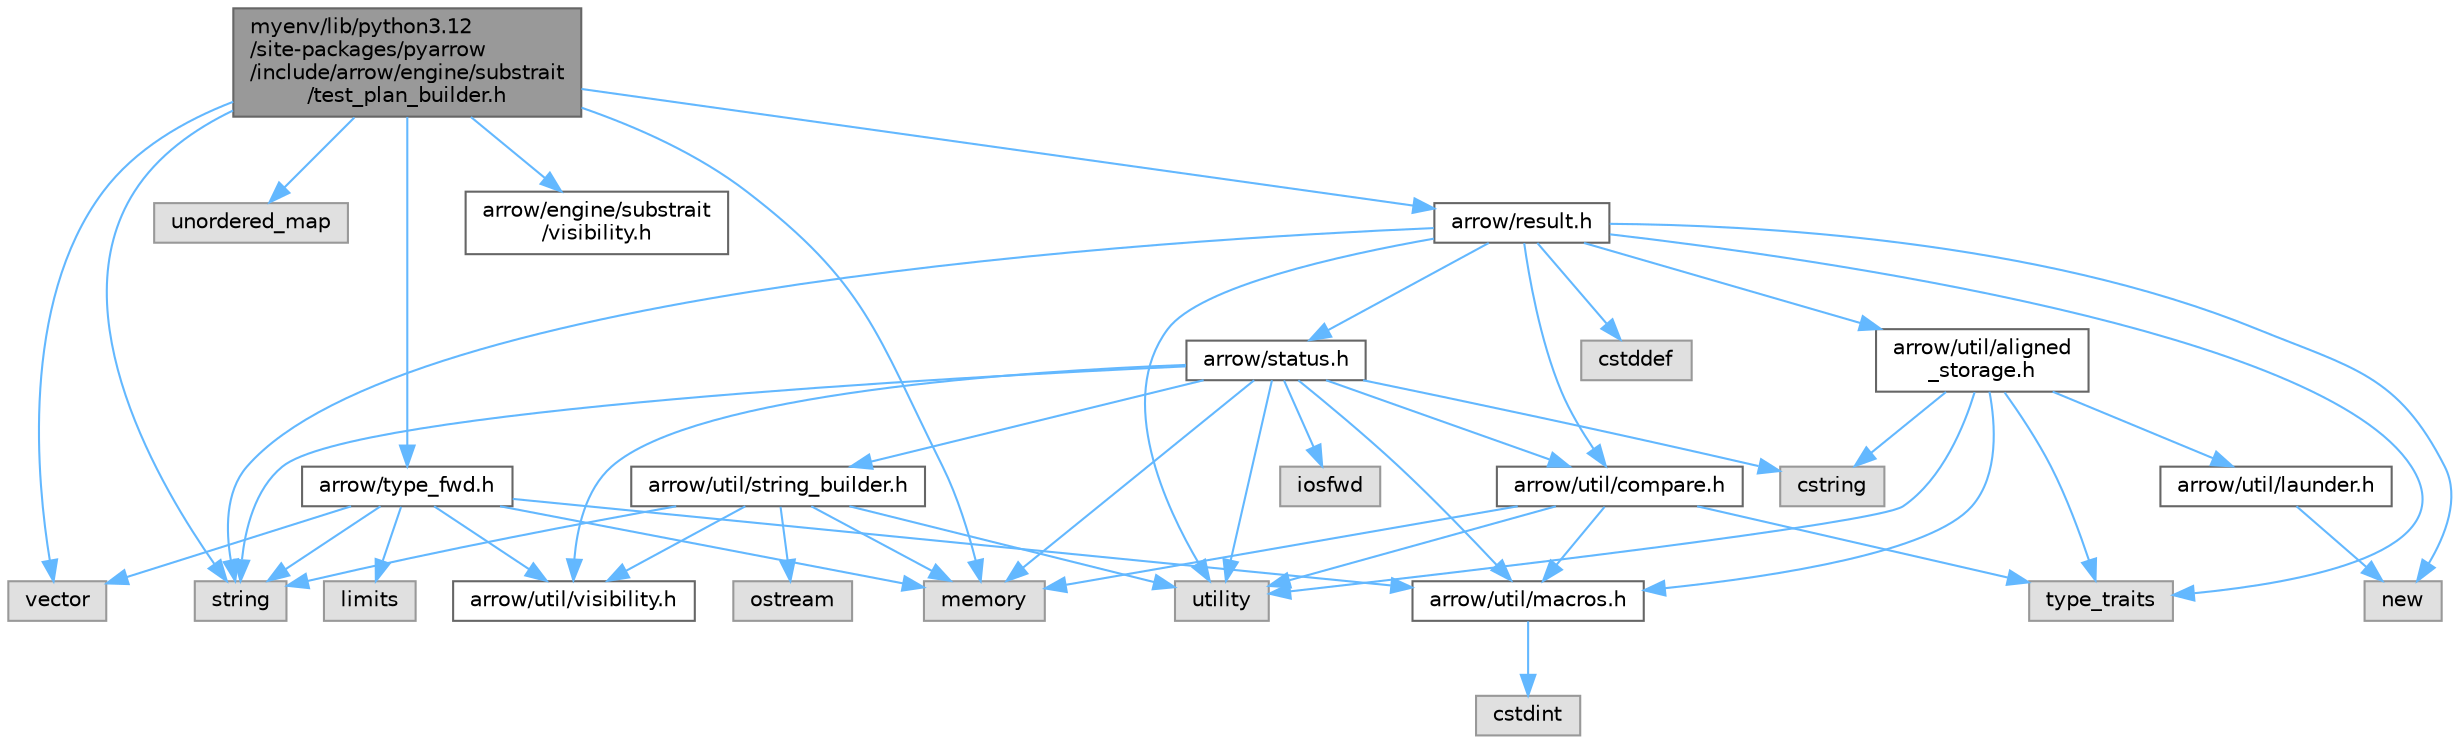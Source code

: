 digraph "myenv/lib/python3.12/site-packages/pyarrow/include/arrow/engine/substrait/test_plan_builder.h"
{
 // LATEX_PDF_SIZE
  bgcolor="transparent";
  edge [fontname=Helvetica,fontsize=10,labelfontname=Helvetica,labelfontsize=10];
  node [fontname=Helvetica,fontsize=10,shape=box,height=0.2,width=0.4];
  Node1 [id="Node000001",label="myenv/lib/python3.12\l/site-packages/pyarrow\l/include/arrow/engine/substrait\l/test_plan_builder.h",height=0.2,width=0.4,color="gray40", fillcolor="grey60", style="filled", fontcolor="black",tooltip=" "];
  Node1 -> Node2 [id="edge1_Node000001_Node000002",color="steelblue1",style="solid",tooltip=" "];
  Node2 [id="Node000002",label="memory",height=0.2,width=0.4,color="grey60", fillcolor="#E0E0E0", style="filled",tooltip=" "];
  Node1 -> Node3 [id="edge2_Node000001_Node000003",color="steelblue1",style="solid",tooltip=" "];
  Node3 [id="Node000003",label="string",height=0.2,width=0.4,color="grey60", fillcolor="#E0E0E0", style="filled",tooltip=" "];
  Node1 -> Node4 [id="edge3_Node000001_Node000004",color="steelblue1",style="solid",tooltip=" "];
  Node4 [id="Node000004",label="unordered_map",height=0.2,width=0.4,color="grey60", fillcolor="#E0E0E0", style="filled",tooltip=" "];
  Node1 -> Node5 [id="edge4_Node000001_Node000005",color="steelblue1",style="solid",tooltip=" "];
  Node5 [id="Node000005",label="vector",height=0.2,width=0.4,color="grey60", fillcolor="#E0E0E0", style="filled",tooltip=" "];
  Node1 -> Node6 [id="edge5_Node000001_Node000006",color="steelblue1",style="solid",tooltip=" "];
  Node6 [id="Node000006",label="arrow/engine/substrait\l/visibility.h",height=0.2,width=0.4,color="grey40", fillcolor="white", style="filled",URL="$include_2arrow_2engine_2substrait_2visibility_8h.html",tooltip=" "];
  Node1 -> Node7 [id="edge6_Node000001_Node000007",color="steelblue1",style="solid",tooltip=" "];
  Node7 [id="Node000007",label="arrow/result.h",height=0.2,width=0.4,color="grey40", fillcolor="white", style="filled",URL="$result_8h.html",tooltip=" "];
  Node7 -> Node8 [id="edge7_Node000007_Node000008",color="steelblue1",style="solid",tooltip=" "];
  Node8 [id="Node000008",label="cstddef",height=0.2,width=0.4,color="grey60", fillcolor="#E0E0E0", style="filled",tooltip=" "];
  Node7 -> Node9 [id="edge8_Node000007_Node000009",color="steelblue1",style="solid",tooltip=" "];
  Node9 [id="Node000009",label="new",height=0.2,width=0.4,color="grey60", fillcolor="#E0E0E0", style="filled",tooltip=" "];
  Node7 -> Node3 [id="edge9_Node000007_Node000003",color="steelblue1",style="solid",tooltip=" "];
  Node7 -> Node10 [id="edge10_Node000007_Node000010",color="steelblue1",style="solid",tooltip=" "];
  Node10 [id="Node000010",label="type_traits",height=0.2,width=0.4,color="grey60", fillcolor="#E0E0E0", style="filled",tooltip=" "];
  Node7 -> Node11 [id="edge11_Node000007_Node000011",color="steelblue1",style="solid",tooltip=" "];
  Node11 [id="Node000011",label="utility",height=0.2,width=0.4,color="grey60", fillcolor="#E0E0E0", style="filled",tooltip=" "];
  Node7 -> Node12 [id="edge12_Node000007_Node000012",color="steelblue1",style="solid",tooltip=" "];
  Node12 [id="Node000012",label="arrow/status.h",height=0.2,width=0.4,color="grey40", fillcolor="white", style="filled",URL="$status_8h.html",tooltip=" "];
  Node12 -> Node13 [id="edge13_Node000012_Node000013",color="steelblue1",style="solid",tooltip=" "];
  Node13 [id="Node000013",label="cstring",height=0.2,width=0.4,color="grey60", fillcolor="#E0E0E0", style="filled",tooltip=" "];
  Node12 -> Node14 [id="edge14_Node000012_Node000014",color="steelblue1",style="solid",tooltip=" "];
  Node14 [id="Node000014",label="iosfwd",height=0.2,width=0.4,color="grey60", fillcolor="#E0E0E0", style="filled",tooltip=" "];
  Node12 -> Node2 [id="edge15_Node000012_Node000002",color="steelblue1",style="solid",tooltip=" "];
  Node12 -> Node3 [id="edge16_Node000012_Node000003",color="steelblue1",style="solid",tooltip=" "];
  Node12 -> Node11 [id="edge17_Node000012_Node000011",color="steelblue1",style="solid",tooltip=" "];
  Node12 -> Node15 [id="edge18_Node000012_Node000015",color="steelblue1",style="solid",tooltip=" "];
  Node15 [id="Node000015",label="arrow/util/compare.h",height=0.2,width=0.4,color="grey40", fillcolor="white", style="filled",URL="$util_2compare_8h.html",tooltip=" "];
  Node15 -> Node2 [id="edge19_Node000015_Node000002",color="steelblue1",style="solid",tooltip=" "];
  Node15 -> Node10 [id="edge20_Node000015_Node000010",color="steelblue1",style="solid",tooltip=" "];
  Node15 -> Node11 [id="edge21_Node000015_Node000011",color="steelblue1",style="solid",tooltip=" "];
  Node15 -> Node16 [id="edge22_Node000015_Node000016",color="steelblue1",style="solid",tooltip=" "];
  Node16 [id="Node000016",label="arrow/util/macros.h",height=0.2,width=0.4,color="grey40", fillcolor="white", style="filled",URL="$macros_8h.html",tooltip=" "];
  Node16 -> Node17 [id="edge23_Node000016_Node000017",color="steelblue1",style="solid",tooltip=" "];
  Node17 [id="Node000017",label="cstdint",height=0.2,width=0.4,color="grey60", fillcolor="#E0E0E0", style="filled",tooltip=" "];
  Node12 -> Node16 [id="edge24_Node000012_Node000016",color="steelblue1",style="solid",tooltip=" "];
  Node12 -> Node18 [id="edge25_Node000012_Node000018",color="steelblue1",style="solid",tooltip=" "];
  Node18 [id="Node000018",label="arrow/util/string_builder.h",height=0.2,width=0.4,color="grey40", fillcolor="white", style="filled",URL="$string__builder_8h.html",tooltip=" "];
  Node18 -> Node2 [id="edge26_Node000018_Node000002",color="steelblue1",style="solid",tooltip=" "];
  Node18 -> Node19 [id="edge27_Node000018_Node000019",color="steelblue1",style="solid",tooltip=" "];
  Node19 [id="Node000019",label="ostream",height=0.2,width=0.4,color="grey60", fillcolor="#E0E0E0", style="filled",tooltip=" "];
  Node18 -> Node3 [id="edge28_Node000018_Node000003",color="steelblue1",style="solid",tooltip=" "];
  Node18 -> Node11 [id="edge29_Node000018_Node000011",color="steelblue1",style="solid",tooltip=" "];
  Node18 -> Node20 [id="edge30_Node000018_Node000020",color="steelblue1",style="solid",tooltip=" "];
  Node20 [id="Node000020",label="arrow/util/visibility.h",height=0.2,width=0.4,color="grey40", fillcolor="white", style="filled",URL="$include_2arrow_2util_2visibility_8h.html",tooltip=" "];
  Node12 -> Node20 [id="edge31_Node000012_Node000020",color="steelblue1",style="solid",tooltip=" "];
  Node7 -> Node21 [id="edge32_Node000007_Node000021",color="steelblue1",style="solid",tooltip=" "];
  Node21 [id="Node000021",label="arrow/util/aligned\l_storage.h",height=0.2,width=0.4,color="grey40", fillcolor="white", style="filled",URL="$aligned__storage_8h.html",tooltip=" "];
  Node21 -> Node13 [id="edge33_Node000021_Node000013",color="steelblue1",style="solid",tooltip=" "];
  Node21 -> Node10 [id="edge34_Node000021_Node000010",color="steelblue1",style="solid",tooltip=" "];
  Node21 -> Node11 [id="edge35_Node000021_Node000011",color="steelblue1",style="solid",tooltip=" "];
  Node21 -> Node22 [id="edge36_Node000021_Node000022",color="steelblue1",style="solid",tooltip=" "];
  Node22 [id="Node000022",label="arrow/util/launder.h",height=0.2,width=0.4,color="grey40", fillcolor="white", style="filled",URL="$launder_8h.html",tooltip=" "];
  Node22 -> Node9 [id="edge37_Node000022_Node000009",color="steelblue1",style="solid",tooltip=" "];
  Node21 -> Node16 [id="edge38_Node000021_Node000016",color="steelblue1",style="solid",tooltip=" "];
  Node7 -> Node15 [id="edge39_Node000007_Node000015",color="steelblue1",style="solid",tooltip=" "];
  Node1 -> Node23 [id="edge40_Node000001_Node000023",color="steelblue1",style="solid",tooltip=" "];
  Node23 [id="Node000023",label="arrow/type_fwd.h",height=0.2,width=0.4,color="grey40", fillcolor="white", style="filled",URL="$arrow_2type__fwd_8h.html",tooltip=" "];
  Node23 -> Node24 [id="edge41_Node000023_Node000024",color="steelblue1",style="solid",tooltip=" "];
  Node24 [id="Node000024",label="limits",height=0.2,width=0.4,color="grey60", fillcolor="#E0E0E0", style="filled",tooltip=" "];
  Node23 -> Node2 [id="edge42_Node000023_Node000002",color="steelblue1",style="solid",tooltip=" "];
  Node23 -> Node3 [id="edge43_Node000023_Node000003",color="steelblue1",style="solid",tooltip=" "];
  Node23 -> Node5 [id="edge44_Node000023_Node000005",color="steelblue1",style="solid",tooltip=" "];
  Node23 -> Node16 [id="edge45_Node000023_Node000016",color="steelblue1",style="solid",tooltip=" "];
  Node23 -> Node20 [id="edge46_Node000023_Node000020",color="steelblue1",style="solid",tooltip=" "];
}
